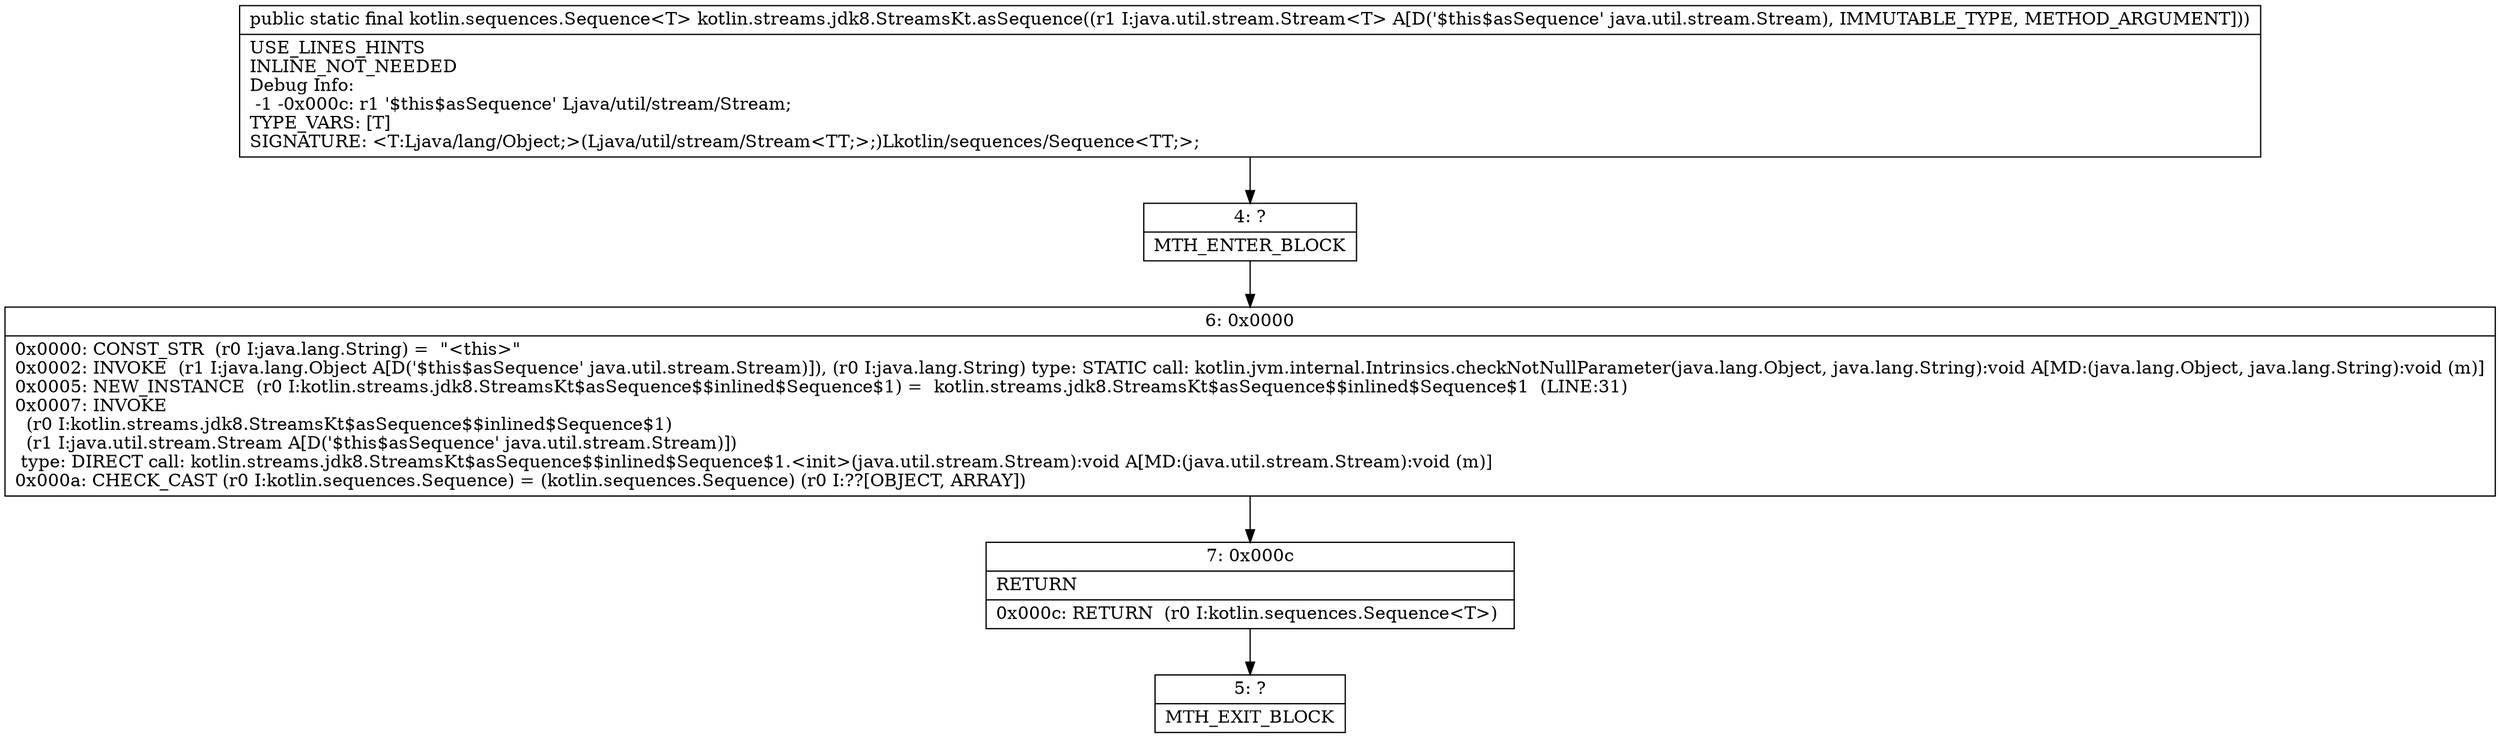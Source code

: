 digraph "CFG forkotlin.streams.jdk8.StreamsKt.asSequence(Ljava\/util\/stream\/Stream;)Lkotlin\/sequences\/Sequence;" {
Node_4 [shape=record,label="{4\:\ ?|MTH_ENTER_BLOCK\l}"];
Node_6 [shape=record,label="{6\:\ 0x0000|0x0000: CONST_STR  (r0 I:java.lang.String) =  \"\<this\>\" \l0x0002: INVOKE  (r1 I:java.lang.Object A[D('$this$asSequence' java.util.stream.Stream)]), (r0 I:java.lang.String) type: STATIC call: kotlin.jvm.internal.Intrinsics.checkNotNullParameter(java.lang.Object, java.lang.String):void A[MD:(java.lang.Object, java.lang.String):void (m)]\l0x0005: NEW_INSTANCE  (r0 I:kotlin.streams.jdk8.StreamsKt$asSequence$$inlined$Sequence$1) =  kotlin.streams.jdk8.StreamsKt$asSequence$$inlined$Sequence$1  (LINE:31)\l0x0007: INVOKE  \l  (r0 I:kotlin.streams.jdk8.StreamsKt$asSequence$$inlined$Sequence$1)\l  (r1 I:java.util.stream.Stream A[D('$this$asSequence' java.util.stream.Stream)])\l type: DIRECT call: kotlin.streams.jdk8.StreamsKt$asSequence$$inlined$Sequence$1.\<init\>(java.util.stream.Stream):void A[MD:(java.util.stream.Stream):void (m)]\l0x000a: CHECK_CAST (r0 I:kotlin.sequences.Sequence) = (kotlin.sequences.Sequence) (r0 I:??[OBJECT, ARRAY]) \l}"];
Node_7 [shape=record,label="{7\:\ 0x000c|RETURN\l|0x000c: RETURN  (r0 I:kotlin.sequences.Sequence\<T\>) \l}"];
Node_5 [shape=record,label="{5\:\ ?|MTH_EXIT_BLOCK\l}"];
MethodNode[shape=record,label="{public static final kotlin.sequences.Sequence\<T\> kotlin.streams.jdk8.StreamsKt.asSequence((r1 I:java.util.stream.Stream\<T\> A[D('$this$asSequence' java.util.stream.Stream), IMMUTABLE_TYPE, METHOD_ARGUMENT]))  | USE_LINES_HINTS\lINLINE_NOT_NEEDED\lDebug Info:\l  \-1 \-0x000c: r1 '$this$asSequence' Ljava\/util\/stream\/Stream;\lTYPE_VARS: [T]\lSIGNATURE: \<T:Ljava\/lang\/Object;\>(Ljava\/util\/stream\/Stream\<TT;\>;)Lkotlin\/sequences\/Sequence\<TT;\>;\l}"];
MethodNode -> Node_4;Node_4 -> Node_6;
Node_6 -> Node_7;
Node_7 -> Node_5;
}

